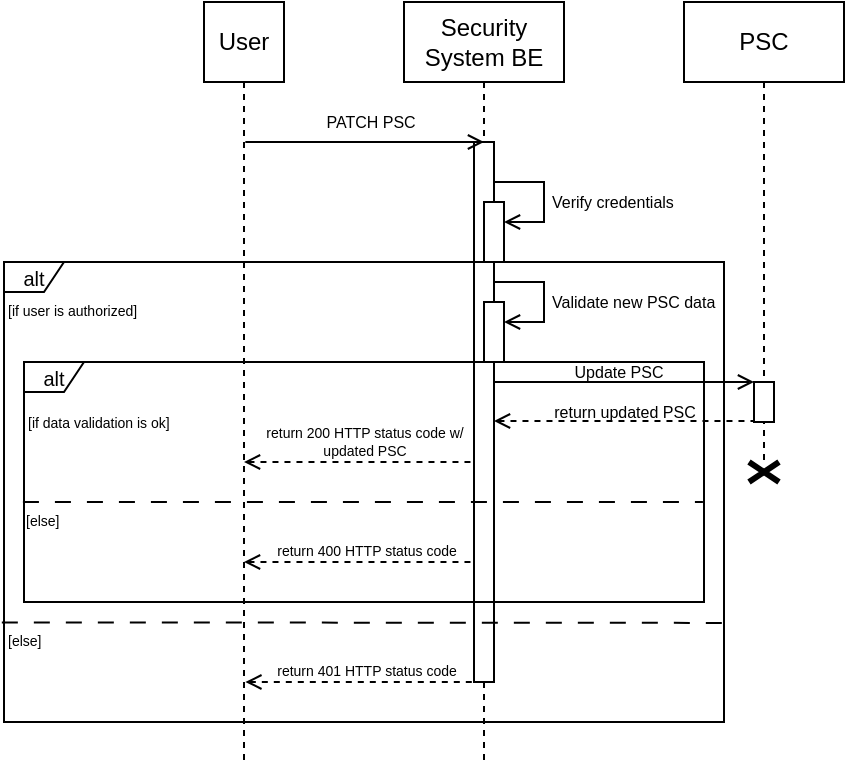 <mxfile version="24.2.1" type="device">
  <diagram id="veOgcDAYwcQMUDRxtFas" name="Page-1">
    <mxGraphModel dx="1073" dy="421" grid="1" gridSize="10" guides="1" tooltips="1" connect="1" arrows="1" fold="1" page="1" pageScale="1" pageWidth="827" pageHeight="1169" math="0" shadow="0">
      <root>
        <mxCell id="0" />
        <mxCell id="1" parent="0" />
        <mxCell id="CiQgohF3w-3SZwqTiutz-49" style="edgeStyle=elbowEdgeStyle;rounded=0;orthogonalLoop=1;jettySize=auto;html=1;elbow=vertical;curved=0;endArrow=none;endFill=0;fontSize=8;startArrow=open;startFill=0;dashed=1;" parent="1" edge="1">
          <mxGeometry relative="1" as="geometry">
            <mxPoint x="119.997" y="320" as="sourcePoint" />
            <mxPoint x="239.33" y="320" as="targetPoint" />
          </mxGeometry>
        </mxCell>
        <mxCell id="CiQgohF3w-3SZwqTiutz-50" value="return 400 HTTP status code" style="edgeLabel;html=1;align=center;verticalAlign=middle;resizable=0;points=[];fontSize=7;labelBackgroundColor=none;" parent="CiQgohF3w-3SZwqTiutz-49" vertex="1" connectable="0">
          <mxGeometry x="0.046" y="-2" relative="1" as="geometry">
            <mxPoint x="-2" y="-7" as="offset" />
          </mxGeometry>
        </mxCell>
        <mxCell id="CiQgohF3w-3SZwqTiutz-7" value="Security System BE" style="shape=umlLifeline;perimeter=lifelinePerimeter;whiteSpace=wrap;html=1;container=0;dropTarget=0;collapsible=0;recursiveResize=0;outlineConnect=0;portConstraint=eastwest;newEdgeStyle={&quot;edgeStyle&quot;:&quot;elbowEdgeStyle&quot;,&quot;elbow&quot;:&quot;vertical&quot;,&quot;curved&quot;:0,&quot;rounded&quot;:0};" parent="1" vertex="1">
          <mxGeometry x="200" y="40" width="80" height="380" as="geometry" />
        </mxCell>
        <mxCell id="CiQgohF3w-3SZwqTiutz-8" value="Verify credentials" style="html=1;align=left;spacingLeft=2;endArrow=open;rounded=0;edgeStyle=orthogonalEdgeStyle;curved=0;rounded=0;fontSize=8;endFill=0;" parent="CiQgohF3w-3SZwqTiutz-7" source="CiQgohF3w-3SZwqTiutz-9" target="CiQgohF3w-3SZwqTiutz-10" edge="1">
          <mxGeometry x="0.077" relative="1" as="geometry">
            <mxPoint x="40" y="160" as="sourcePoint" />
            <Array as="points">
              <mxPoint x="70" y="90" />
              <mxPoint x="70" y="110" />
            </Array>
            <mxPoint as="offset" />
          </mxGeometry>
        </mxCell>
        <mxCell id="CiQgohF3w-3SZwqTiutz-9" value="" style="html=1;points=[[0,0,0,0,5],[0,1,0,0,-5],[1,0,0,0,5],[1,1,0,0,-5]];perimeter=orthogonalPerimeter;outlineConnect=0;targetShapes=umlLifeline;portConstraint=eastwest;newEdgeStyle={&quot;curved&quot;:0,&quot;rounded&quot;:0};fontSize=8;" parent="CiQgohF3w-3SZwqTiutz-7" vertex="1">
          <mxGeometry x="35" y="70" width="10" height="270" as="geometry" />
        </mxCell>
        <mxCell id="CiQgohF3w-3SZwqTiutz-10" value="" style="html=1;points=[[0,0,0,0,5],[0,1,0,0,-5],[1,0,0,0,5],[1,1,0,0,-5]];perimeter=orthogonalPerimeter;outlineConnect=0;targetShapes=umlLifeline;portConstraint=eastwest;newEdgeStyle={&quot;curved&quot;:0,&quot;rounded&quot;:0};fontSize=8;" parent="CiQgohF3w-3SZwqTiutz-7" vertex="1">
          <mxGeometry x="40" y="100" width="10" height="30" as="geometry" />
        </mxCell>
        <mxCell id="CiQgohF3w-3SZwqTiutz-15" value="User" style="shape=umlLifeline;perimeter=lifelinePerimeter;whiteSpace=wrap;html=1;container=0;dropTarget=0;collapsible=0;recursiveResize=0;outlineConnect=0;portConstraint=eastwest;newEdgeStyle={&quot;edgeStyle&quot;:&quot;elbowEdgeStyle&quot;,&quot;elbow&quot;:&quot;vertical&quot;,&quot;curved&quot;:0,&quot;rounded&quot;:0};" parent="1" vertex="1">
          <mxGeometry x="110" y="40" width="20" height="380" as="geometry" />
        </mxCell>
        <mxCell id="CiQgohF3w-3SZwqTiutz-17" value="User" style="whiteSpace=wrap;html=1;" parent="1" vertex="1">
          <mxGeometry x="100" y="40" width="40" height="40" as="geometry" />
        </mxCell>
        <mxCell id="CiQgohF3w-3SZwqTiutz-18" style="edgeStyle=elbowEdgeStyle;rounded=0;orthogonalLoop=1;jettySize=auto;html=1;elbow=vertical;curved=0;endArrow=open;endFill=0;fontSize=8;" parent="1" edge="1">
          <mxGeometry relative="1" as="geometry">
            <mxPoint x="120.667" y="110.0" as="sourcePoint" />
            <mxPoint x="240" y="110.0" as="targetPoint" />
          </mxGeometry>
        </mxCell>
        <mxCell id="CiQgohF3w-3SZwqTiutz-19" value="PATCH PSC" style="edgeLabel;html=1;align=center;verticalAlign=middle;resizable=0;points=[];fontSize=8;" parent="CiQgohF3w-3SZwqTiutz-18" vertex="1" connectable="0">
          <mxGeometry x="0.046" y="-2" relative="1" as="geometry">
            <mxPoint y="-12" as="offset" />
          </mxGeometry>
        </mxCell>
        <mxCell id="CiQgohF3w-3SZwqTiutz-34" value="alt" style="shape=umlFrame;whiteSpace=wrap;html=1;pointerEvents=0;width=30;height=15;fontSize=10;" parent="1" vertex="1">
          <mxGeometry y="170" width="360" height="230" as="geometry" />
        </mxCell>
        <mxCell id="CiQgohF3w-3SZwqTiutz-35" value="&lt;font style=&quot;font-size: 7px;&quot;&gt;[if user is authorized]&lt;/font&gt;" style="text;html=1;align=left;verticalAlign=middle;resizable=0;points=[];autosize=1;strokeColor=none;fillColor=none;fontSize=7;" parent="1" vertex="1">
          <mxGeometry y="185" width="90" height="20" as="geometry" />
        </mxCell>
        <mxCell id="CiQgohF3w-3SZwqTiutz-40" value="alt" style="shape=umlFrame;whiteSpace=wrap;html=1;pointerEvents=0;width=30;height=15;fontSize=10;" parent="1" vertex="1">
          <mxGeometry x="10" y="220" width="340" height="120" as="geometry" />
        </mxCell>
        <mxCell id="CiQgohF3w-3SZwqTiutz-43" value="Validate new PSC data" style="html=1;align=left;spacingLeft=2;endArrow=open;rounded=0;edgeStyle=orthogonalEdgeStyle;curved=0;rounded=0;fontSize=8;endFill=0;" parent="1" target="CiQgohF3w-3SZwqTiutz-44" edge="1">
          <mxGeometry x="0.077" relative="1" as="geometry">
            <mxPoint x="245" y="180" as="sourcePoint" />
            <Array as="points">
              <mxPoint x="270" y="180" />
              <mxPoint x="270" y="200" />
            </Array>
            <mxPoint as="offset" />
          </mxGeometry>
        </mxCell>
        <mxCell id="CiQgohF3w-3SZwqTiutz-44" value="" style="html=1;points=[[0,0,0,0,5],[0,1,0,0,-5],[1,0,0,0,5],[1,1,0,0,-5]];perimeter=orthogonalPerimeter;outlineConnect=0;targetShapes=umlLifeline;portConstraint=eastwest;newEdgeStyle={&quot;curved&quot;:0,&quot;rounded&quot;:0};fontSize=8;" parent="1" vertex="1">
          <mxGeometry x="240" y="190" width="10" height="30" as="geometry" />
        </mxCell>
        <mxCell id="CiQgohF3w-3SZwqTiutz-45" value="&lt;font style=&quot;font-size: 7px;&quot;&gt;[if data validation is ok]&lt;/font&gt;" style="text;html=1;align=left;verticalAlign=top;resizable=0;points=[];autosize=1;strokeColor=none;fillColor=none;fontSize=7;" parent="1" vertex="1">
          <mxGeometry x="10" y="240" width="90" height="20" as="geometry" />
        </mxCell>
        <mxCell id="CiQgohF3w-3SZwqTiutz-46" style="edgeStyle=elbowEdgeStyle;rounded=0;orthogonalLoop=1;jettySize=auto;html=1;elbow=vertical;curved=0;endArrow=none;endFill=0;fontSize=8;startArrow=none;startFill=0;dashed=1;dashPattern=8 8;" parent="1" edge="1">
          <mxGeometry relative="1" as="geometry">
            <mxPoint x="9.46" y="290" as="sourcePoint" />
            <mxPoint x="349.46" y="290" as="targetPoint" />
          </mxGeometry>
        </mxCell>
        <mxCell id="CiQgohF3w-3SZwqTiutz-48" value="&lt;font style=&quot;font-size: 7px;&quot;&gt;[else]&lt;/font&gt;" style="text;html=1;align=left;verticalAlign=middle;resizable=0;points=[];autosize=1;strokeColor=none;fillColor=none;fontSize=7;" parent="1" vertex="1">
          <mxGeometry x="9.46" y="290.2" width="40" height="20" as="geometry" />
        </mxCell>
        <mxCell id="CiQgohF3w-3SZwqTiutz-51" style="rounded=0;orthogonalLoop=1;jettySize=auto;html=1;elbow=vertical;endArrow=none;endFill=0;fontSize=8;startArrow=none;startFill=0;dashed=1;entryX=1.003;entryY=0.825;entryDx=0;entryDy=0;entryPerimeter=0;dashPattern=8 8;" parent="1" edge="1">
          <mxGeometry relative="1" as="geometry">
            <mxPoint x="-1.08" y="350.2" as="sourcePoint" />
            <mxPoint x="360.0" y="350.45" as="targetPoint" />
          </mxGeometry>
        </mxCell>
        <mxCell id="CiQgohF3w-3SZwqTiutz-52" value="&lt;font style=&quot;font-size: 7px;&quot;&gt;[else]&lt;/font&gt;" style="text;html=1;align=left;verticalAlign=middle;resizable=0;points=[];autosize=1;strokeColor=none;fillColor=none;fontSize=7;" parent="1" vertex="1">
          <mxGeometry y="350" width="40" height="20" as="geometry" />
        </mxCell>
        <mxCell id="CiQgohF3w-3SZwqTiutz-53" style="edgeStyle=elbowEdgeStyle;rounded=0;orthogonalLoop=1;jettySize=auto;html=1;elbow=vertical;curved=0;endArrow=none;endFill=0;fontSize=8;startArrow=open;startFill=0;dashed=1;" parent="1" edge="1">
          <mxGeometry relative="1" as="geometry">
            <mxPoint x="120.667" y="380" as="sourcePoint" />
            <mxPoint x="240.0" y="380" as="targetPoint" />
          </mxGeometry>
        </mxCell>
        <mxCell id="CiQgohF3w-3SZwqTiutz-54" value="return 401 HTTP status code" style="edgeLabel;html=1;align=center;verticalAlign=middle;resizable=0;points=[];fontSize=7;labelBackgroundColor=none;" parent="CiQgohF3w-3SZwqTiutz-53" vertex="1" connectable="0">
          <mxGeometry x="0.046" y="-2" relative="1" as="geometry">
            <mxPoint x="-2" y="-7" as="offset" />
          </mxGeometry>
        </mxCell>
        <mxCell id="CiQgohF3w-3SZwqTiutz-55" value="Update PSC" style="html=1;align=center;spacingLeft=2;endArrow=open;rounded=0;rounded=0;fontSize=8;endFill=0;labelBackgroundColor=none;" parent="1" target="-PjSDORUhi7_cdBRd57v-10" edge="1">
          <mxGeometry x="-0.061" y="5" relative="1" as="geometry">
            <mxPoint x="245" y="230" as="sourcePoint" />
            <mxPoint as="offset" />
          </mxGeometry>
        </mxCell>
        <mxCell id="CiQgohF3w-3SZwqTiutz-37" style="edgeStyle=elbowEdgeStyle;rounded=0;orthogonalLoop=1;jettySize=auto;html=1;elbow=vertical;curved=0;endArrow=none;endFill=0;fontSize=8;startArrow=open;startFill=0;dashed=1;" parent="1" edge="1">
          <mxGeometry relative="1" as="geometry">
            <mxPoint x="120" y="270" as="sourcePoint" />
            <mxPoint x="235" y="270" as="targetPoint" />
          </mxGeometry>
        </mxCell>
        <mxCell id="CiQgohF3w-3SZwqTiutz-38" value="return 200 HTTP status code w/&lt;div&gt;updated PSC&lt;/div&gt;" style="edgeLabel;html=1;align=center;verticalAlign=middle;resizable=0;points=[];fontSize=7;labelBackgroundColor=none;" parent="CiQgohF3w-3SZwqTiutz-37" vertex="1" connectable="0">
          <mxGeometry x="0.046" y="-2" relative="1" as="geometry">
            <mxPoint y="-12" as="offset" />
          </mxGeometry>
        </mxCell>
        <mxCell id="-PjSDORUhi7_cdBRd57v-8" value="PSC" style="shape=umlLifeline;perimeter=lifelinePerimeter;whiteSpace=wrap;html=1;container=0;dropTarget=0;collapsible=0;recursiveResize=0;outlineConnect=0;portConstraint=eastwest;newEdgeStyle={&quot;edgeStyle&quot;:&quot;elbowEdgeStyle&quot;,&quot;elbow&quot;:&quot;vertical&quot;,&quot;curved&quot;:0,&quot;rounded&quot;:0};" vertex="1" parent="1">
          <mxGeometry x="340" y="40" width="80" height="230" as="geometry" />
        </mxCell>
        <mxCell id="-PjSDORUhi7_cdBRd57v-10" value="" style="html=1;points=[[0,0,0,0,5],[0,1,0,0,-5],[1,0,0,0,5],[1,1,0,0,-5]];perimeter=orthogonalPerimeter;outlineConnect=0;targetShapes=umlLifeline;portConstraint=eastwest;newEdgeStyle={&quot;curved&quot;:0,&quot;rounded&quot;:0};fontSize=8;" vertex="1" parent="-PjSDORUhi7_cdBRd57v-8">
          <mxGeometry x="35" y="190" width="10" height="20" as="geometry" />
        </mxCell>
        <mxCell id="-PjSDORUhi7_cdBRd57v-14" style="edgeStyle=elbowEdgeStyle;rounded=0;orthogonalLoop=1;jettySize=auto;html=1;elbow=vertical;curved=0;endArrow=none;endFill=0;fontSize=8;startArrow=open;startFill=0;dashed=1;" edge="1" parent="1" source="CiQgohF3w-3SZwqTiutz-9">
          <mxGeometry relative="1" as="geometry">
            <mxPoint x="260" y="249.71" as="sourcePoint" />
            <mxPoint x="375" y="249.71" as="targetPoint" />
          </mxGeometry>
        </mxCell>
        <mxCell id="-PjSDORUhi7_cdBRd57v-15" value="return updated PSC" style="edgeLabel;html=1;align=center;verticalAlign=middle;resizable=0;points=[];fontSize=8;labelBackgroundColor=none;" vertex="1" connectable="0" parent="-PjSDORUhi7_cdBRd57v-14">
          <mxGeometry x="0.046" y="-2" relative="1" as="geometry">
            <mxPoint x="-3" y="-7" as="offset" />
          </mxGeometry>
        </mxCell>
        <mxCell id="-PjSDORUhi7_cdBRd57v-16" value="" style="shape=umlDestroy;whiteSpace=wrap;html=1;strokeWidth=3;targetShapes=umlLifeline;" vertex="1" parent="1">
          <mxGeometry x="372.5" y="270" width="15" height="10" as="geometry" />
        </mxCell>
      </root>
    </mxGraphModel>
  </diagram>
</mxfile>

